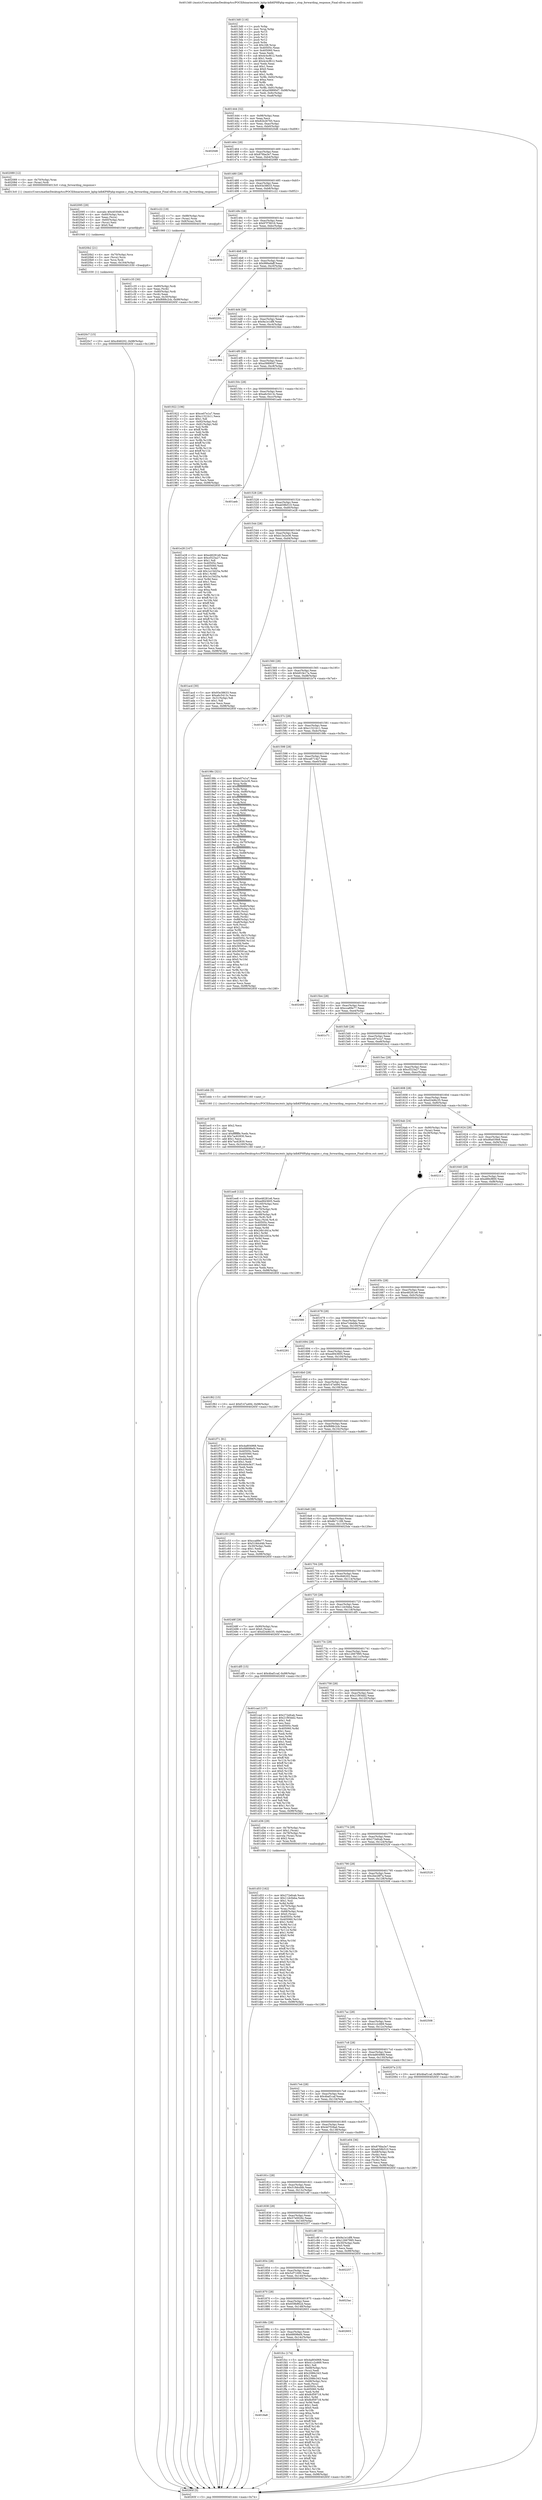 digraph "0x4013d0" {
  label = "0x4013d0 (/mnt/c/Users/mathe/Desktop/tcc/POCII/binaries/extr_kphp-kdbKPHPphp-engine.c_stop_forwarding_response_Final-ollvm.out::main(0))"
  labelloc = "t"
  node[shape=record]

  Entry [label="",width=0.3,height=0.3,shape=circle,fillcolor=black,style=filled]
  "0x401444" [label="{
     0x401444 [32]\l
     | [instrs]\l
     &nbsp;&nbsp;0x401444 \<+6\>: mov -0x98(%rbp),%eax\l
     &nbsp;&nbsp;0x40144a \<+2\>: mov %eax,%ecx\l
     &nbsp;&nbsp;0x40144c \<+6\>: sub $0x82b26765,%ecx\l
     &nbsp;&nbsp;0x401452 \<+6\>: mov %eax,-0xac(%rbp)\l
     &nbsp;&nbsp;0x401458 \<+6\>: mov %ecx,-0xb0(%rbp)\l
     &nbsp;&nbsp;0x40145e \<+6\>: je 00000000004020d6 \<main+0xd06\>\l
  }"]
  "0x4020d6" [label="{
     0x4020d6\l
  }", style=dashed]
  "0x401464" [label="{
     0x401464 [28]\l
     | [instrs]\l
     &nbsp;&nbsp;0x401464 \<+5\>: jmp 0000000000401469 \<main+0x99\>\l
     &nbsp;&nbsp;0x401469 \<+6\>: mov -0xac(%rbp),%eax\l
     &nbsp;&nbsp;0x40146f \<+5\>: sub $0x876ba3e7,%eax\l
     &nbsp;&nbsp;0x401474 \<+6\>: mov %eax,-0xb4(%rbp)\l
     &nbsp;&nbsp;0x40147a \<+6\>: je 0000000000402089 \<main+0xcb9\>\l
  }"]
  Exit [label="",width=0.3,height=0.3,shape=circle,fillcolor=black,style=filled,peripheries=2]
  "0x402089" [label="{
     0x402089 [12]\l
     | [instrs]\l
     &nbsp;&nbsp;0x402089 \<+4\>: mov -0x70(%rbp),%rax\l
     &nbsp;&nbsp;0x40208d \<+3\>: mov (%rax),%rdi\l
     &nbsp;&nbsp;0x402090 \<+5\>: call 00000000004013c0 \<stop_forwarding_response\>\l
     | [calls]\l
     &nbsp;&nbsp;0x4013c0 \{1\} (/mnt/c/Users/mathe/Desktop/tcc/POCII/binaries/extr_kphp-kdbKPHPphp-engine.c_stop_forwarding_response_Final-ollvm.out::stop_forwarding_response)\l
  }"]
  "0x401480" [label="{
     0x401480 [28]\l
     | [instrs]\l
     &nbsp;&nbsp;0x401480 \<+5\>: jmp 0000000000401485 \<main+0xb5\>\l
     &nbsp;&nbsp;0x401485 \<+6\>: mov -0xac(%rbp),%eax\l
     &nbsp;&nbsp;0x40148b \<+5\>: sub $0x93e38633,%eax\l
     &nbsp;&nbsp;0x401490 \<+6\>: mov %eax,-0xb8(%rbp)\l
     &nbsp;&nbsp;0x401496 \<+6\>: je 0000000000401c22 \<main+0x852\>\l
  }"]
  "0x4020c7" [label="{
     0x4020c7 [15]\l
     | [instrs]\l
     &nbsp;&nbsp;0x4020c7 \<+10\>: movl $0xc846202,-0x98(%rbp)\l
     &nbsp;&nbsp;0x4020d1 \<+5\>: jmp 000000000040265f \<main+0x128f\>\l
  }"]
  "0x401c22" [label="{
     0x401c22 [19]\l
     | [instrs]\l
     &nbsp;&nbsp;0x401c22 \<+7\>: mov -0x88(%rbp),%rax\l
     &nbsp;&nbsp;0x401c29 \<+3\>: mov (%rax),%rax\l
     &nbsp;&nbsp;0x401c2c \<+4\>: mov 0x8(%rax),%rdi\l
     &nbsp;&nbsp;0x401c30 \<+5\>: call 0000000000401060 \<atoi@plt\>\l
     | [calls]\l
     &nbsp;&nbsp;0x401060 \{1\} (unknown)\l
  }"]
  "0x40149c" [label="{
     0x40149c [28]\l
     | [instrs]\l
     &nbsp;&nbsp;0x40149c \<+5\>: jmp 00000000004014a1 \<main+0xd1\>\l
     &nbsp;&nbsp;0x4014a1 \<+6\>: mov -0xac(%rbp),%eax\l
     &nbsp;&nbsp;0x4014a7 \<+5\>: sub $0x97f78016,%eax\l
     &nbsp;&nbsp;0x4014ac \<+6\>: mov %eax,-0xbc(%rbp)\l
     &nbsp;&nbsp;0x4014b2 \<+6\>: je 0000000000402650 \<main+0x1280\>\l
  }"]
  "0x4020b2" [label="{
     0x4020b2 [21]\l
     | [instrs]\l
     &nbsp;&nbsp;0x4020b2 \<+4\>: mov -0x70(%rbp),%rcx\l
     &nbsp;&nbsp;0x4020b6 \<+3\>: mov (%rcx),%rcx\l
     &nbsp;&nbsp;0x4020b9 \<+3\>: mov %rcx,%rdi\l
     &nbsp;&nbsp;0x4020bc \<+6\>: mov %eax,-0x164(%rbp)\l
     &nbsp;&nbsp;0x4020c2 \<+5\>: call 0000000000401030 \<free@plt\>\l
     | [calls]\l
     &nbsp;&nbsp;0x401030 \{1\} (unknown)\l
  }"]
  "0x402650" [label="{
     0x402650\l
  }", style=dashed]
  "0x4014b8" [label="{
     0x4014b8 [28]\l
     | [instrs]\l
     &nbsp;&nbsp;0x4014b8 \<+5\>: jmp 00000000004014bd \<main+0xed\>\l
     &nbsp;&nbsp;0x4014bd \<+6\>: mov -0xac(%rbp),%eax\l
     &nbsp;&nbsp;0x4014c3 \<+5\>: sub $0x986edaff,%eax\l
     &nbsp;&nbsp;0x4014c8 \<+6\>: mov %eax,-0xc0(%rbp)\l
     &nbsp;&nbsp;0x4014ce \<+6\>: je 0000000000402201 \<main+0xe31\>\l
  }"]
  "0x402095" [label="{
     0x402095 [29]\l
     | [instrs]\l
     &nbsp;&nbsp;0x402095 \<+10\>: movabs $0x4030d6,%rdi\l
     &nbsp;&nbsp;0x40209f \<+4\>: mov -0x60(%rbp),%rcx\l
     &nbsp;&nbsp;0x4020a3 \<+2\>: mov %eax,(%rcx)\l
     &nbsp;&nbsp;0x4020a5 \<+4\>: mov -0x60(%rbp),%rcx\l
     &nbsp;&nbsp;0x4020a9 \<+2\>: mov (%rcx),%esi\l
     &nbsp;&nbsp;0x4020ab \<+2\>: mov $0x0,%al\l
     &nbsp;&nbsp;0x4020ad \<+5\>: call 0000000000401040 \<printf@plt\>\l
     | [calls]\l
     &nbsp;&nbsp;0x401040 \{1\} (unknown)\l
  }"]
  "0x402201" [label="{
     0x402201\l
  }", style=dashed]
  "0x4014d4" [label="{
     0x4014d4 [28]\l
     | [instrs]\l
     &nbsp;&nbsp;0x4014d4 \<+5\>: jmp 00000000004014d9 \<main+0x109\>\l
     &nbsp;&nbsp;0x4014d9 \<+6\>: mov -0xac(%rbp),%eax\l
     &nbsp;&nbsp;0x4014df \<+5\>: sub $0x9a1e1df8,%eax\l
     &nbsp;&nbsp;0x4014e4 \<+6\>: mov %eax,-0xc4(%rbp)\l
     &nbsp;&nbsp;0x4014ea \<+6\>: je 00000000004023bb \<main+0xfeb\>\l
  }"]
  "0x4018a8" [label="{
     0x4018a8\l
  }", style=dashed]
  "0x4023bb" [label="{
     0x4023bb\l
  }", style=dashed]
  "0x4014f0" [label="{
     0x4014f0 [28]\l
     | [instrs]\l
     &nbsp;&nbsp;0x4014f0 \<+5\>: jmp 00000000004014f5 \<main+0x125\>\l
     &nbsp;&nbsp;0x4014f5 \<+6\>: mov -0xac(%rbp),%eax\l
     &nbsp;&nbsp;0x4014fb \<+5\>: sub $0xa58890d7,%eax\l
     &nbsp;&nbsp;0x401500 \<+6\>: mov %eax,-0xc8(%rbp)\l
     &nbsp;&nbsp;0x401506 \<+6\>: je 0000000000401922 \<main+0x552\>\l
  }"]
  "0x401fcc" [label="{
     0x401fcc [174]\l
     | [instrs]\l
     &nbsp;&nbsp;0x401fcc \<+5\>: mov $0x4a804968,%eax\l
     &nbsp;&nbsp;0x401fd1 \<+5\>: mov $0x41c2c669,%ecx\l
     &nbsp;&nbsp;0x401fd6 \<+2\>: mov $0x1,%dl\l
     &nbsp;&nbsp;0x401fd8 \<+4\>: mov -0x68(%rbp),%rsi\l
     &nbsp;&nbsp;0x401fdc \<+2\>: mov (%rsi),%edi\l
     &nbsp;&nbsp;0x401fde \<+6\>: add $0x2088c343,%edi\l
     &nbsp;&nbsp;0x401fe4 \<+3\>: add $0x1,%edi\l
     &nbsp;&nbsp;0x401fe7 \<+6\>: sub $0x2088c343,%edi\l
     &nbsp;&nbsp;0x401fed \<+4\>: mov -0x68(%rbp),%rsi\l
     &nbsp;&nbsp;0x401ff1 \<+2\>: mov %edi,(%rsi)\l
     &nbsp;&nbsp;0x401ff3 \<+7\>: mov 0x40505c,%edi\l
     &nbsp;&nbsp;0x401ffa \<+8\>: mov 0x405060,%r8d\l
     &nbsp;&nbsp;0x402002 \<+3\>: mov %edi,%r9d\l
     &nbsp;&nbsp;0x402005 \<+7\>: add $0x8cf59718,%r9d\l
     &nbsp;&nbsp;0x40200c \<+4\>: sub $0x1,%r9d\l
     &nbsp;&nbsp;0x402010 \<+7\>: sub $0x8cf59718,%r9d\l
     &nbsp;&nbsp;0x402017 \<+4\>: imul %r9d,%edi\l
     &nbsp;&nbsp;0x40201b \<+3\>: and $0x1,%edi\l
     &nbsp;&nbsp;0x40201e \<+3\>: cmp $0x0,%edi\l
     &nbsp;&nbsp;0x402021 \<+4\>: sete %r10b\l
     &nbsp;&nbsp;0x402025 \<+4\>: cmp $0xa,%r8d\l
     &nbsp;&nbsp;0x402029 \<+4\>: setl %r11b\l
     &nbsp;&nbsp;0x40202d \<+3\>: mov %r10b,%bl\l
     &nbsp;&nbsp;0x402030 \<+3\>: xor $0xff,%bl\l
     &nbsp;&nbsp;0x402033 \<+3\>: mov %r11b,%r14b\l
     &nbsp;&nbsp;0x402036 \<+4\>: xor $0xff,%r14b\l
     &nbsp;&nbsp;0x40203a \<+3\>: xor $0x1,%dl\l
     &nbsp;&nbsp;0x40203d \<+3\>: mov %bl,%r15b\l
     &nbsp;&nbsp;0x402040 \<+4\>: and $0xff,%r15b\l
     &nbsp;&nbsp;0x402044 \<+3\>: and %dl,%r10b\l
     &nbsp;&nbsp;0x402047 \<+3\>: mov %r14b,%r12b\l
     &nbsp;&nbsp;0x40204a \<+4\>: and $0xff,%r12b\l
     &nbsp;&nbsp;0x40204e \<+3\>: and %dl,%r11b\l
     &nbsp;&nbsp;0x402051 \<+3\>: or %r10b,%r15b\l
     &nbsp;&nbsp;0x402054 \<+3\>: or %r11b,%r12b\l
     &nbsp;&nbsp;0x402057 \<+3\>: xor %r12b,%r15b\l
     &nbsp;&nbsp;0x40205a \<+3\>: or %r14b,%bl\l
     &nbsp;&nbsp;0x40205d \<+3\>: xor $0xff,%bl\l
     &nbsp;&nbsp;0x402060 \<+3\>: or $0x1,%dl\l
     &nbsp;&nbsp;0x402063 \<+2\>: and %dl,%bl\l
     &nbsp;&nbsp;0x402065 \<+3\>: or %bl,%r15b\l
     &nbsp;&nbsp;0x402068 \<+4\>: test $0x1,%r15b\l
     &nbsp;&nbsp;0x40206c \<+3\>: cmovne %ecx,%eax\l
     &nbsp;&nbsp;0x40206f \<+6\>: mov %eax,-0x98(%rbp)\l
     &nbsp;&nbsp;0x402075 \<+5\>: jmp 000000000040265f \<main+0x128f\>\l
  }"]
  "0x401922" [label="{
     0x401922 [106]\l
     | [instrs]\l
     &nbsp;&nbsp;0x401922 \<+5\>: mov $0xce07e1a7,%eax\l
     &nbsp;&nbsp;0x401927 \<+5\>: mov $0xc1321b11,%ecx\l
     &nbsp;&nbsp;0x40192c \<+2\>: mov $0x1,%dl\l
     &nbsp;&nbsp;0x40192e \<+7\>: mov -0x92(%rbp),%sil\l
     &nbsp;&nbsp;0x401935 \<+7\>: mov -0x91(%rbp),%dil\l
     &nbsp;&nbsp;0x40193c \<+3\>: mov %sil,%r8b\l
     &nbsp;&nbsp;0x40193f \<+4\>: xor $0xff,%r8b\l
     &nbsp;&nbsp;0x401943 \<+3\>: mov %dil,%r9b\l
     &nbsp;&nbsp;0x401946 \<+4\>: xor $0xff,%r9b\l
     &nbsp;&nbsp;0x40194a \<+3\>: xor $0x1,%dl\l
     &nbsp;&nbsp;0x40194d \<+3\>: mov %r8b,%r10b\l
     &nbsp;&nbsp;0x401950 \<+4\>: and $0xff,%r10b\l
     &nbsp;&nbsp;0x401954 \<+3\>: and %dl,%sil\l
     &nbsp;&nbsp;0x401957 \<+3\>: mov %r9b,%r11b\l
     &nbsp;&nbsp;0x40195a \<+4\>: and $0xff,%r11b\l
     &nbsp;&nbsp;0x40195e \<+3\>: and %dl,%dil\l
     &nbsp;&nbsp;0x401961 \<+3\>: or %sil,%r10b\l
     &nbsp;&nbsp;0x401964 \<+3\>: or %dil,%r11b\l
     &nbsp;&nbsp;0x401967 \<+3\>: xor %r11b,%r10b\l
     &nbsp;&nbsp;0x40196a \<+3\>: or %r9b,%r8b\l
     &nbsp;&nbsp;0x40196d \<+4\>: xor $0xff,%r8b\l
     &nbsp;&nbsp;0x401971 \<+3\>: or $0x1,%dl\l
     &nbsp;&nbsp;0x401974 \<+3\>: and %dl,%r8b\l
     &nbsp;&nbsp;0x401977 \<+3\>: or %r8b,%r10b\l
     &nbsp;&nbsp;0x40197a \<+4\>: test $0x1,%r10b\l
     &nbsp;&nbsp;0x40197e \<+3\>: cmovne %ecx,%eax\l
     &nbsp;&nbsp;0x401981 \<+6\>: mov %eax,-0x98(%rbp)\l
     &nbsp;&nbsp;0x401987 \<+5\>: jmp 000000000040265f \<main+0x128f\>\l
  }"]
  "0x40150c" [label="{
     0x40150c [28]\l
     | [instrs]\l
     &nbsp;&nbsp;0x40150c \<+5\>: jmp 0000000000401511 \<main+0x141\>\l
     &nbsp;&nbsp;0x401511 \<+6\>: mov -0xac(%rbp),%eax\l
     &nbsp;&nbsp;0x401517 \<+5\>: sub $0xa6c5413c,%eax\l
     &nbsp;&nbsp;0x40151c \<+6\>: mov %eax,-0xcc(%rbp)\l
     &nbsp;&nbsp;0x401522 \<+6\>: je 0000000000401aeb \<main+0x71b\>\l
  }"]
  "0x40265f" [label="{
     0x40265f [5]\l
     | [instrs]\l
     &nbsp;&nbsp;0x40265f \<+5\>: jmp 0000000000401444 \<main+0x74\>\l
  }"]
  "0x4013d0" [label="{
     0x4013d0 [116]\l
     | [instrs]\l
     &nbsp;&nbsp;0x4013d0 \<+1\>: push %rbp\l
     &nbsp;&nbsp;0x4013d1 \<+3\>: mov %rsp,%rbp\l
     &nbsp;&nbsp;0x4013d4 \<+2\>: push %r15\l
     &nbsp;&nbsp;0x4013d6 \<+2\>: push %r14\l
     &nbsp;&nbsp;0x4013d8 \<+2\>: push %r13\l
     &nbsp;&nbsp;0x4013da \<+2\>: push %r12\l
     &nbsp;&nbsp;0x4013dc \<+1\>: push %rbx\l
     &nbsp;&nbsp;0x4013dd \<+7\>: sub $0x168,%rsp\l
     &nbsp;&nbsp;0x4013e4 \<+7\>: mov 0x40505c,%eax\l
     &nbsp;&nbsp;0x4013eb \<+7\>: mov 0x405060,%ecx\l
     &nbsp;&nbsp;0x4013f2 \<+2\>: mov %eax,%edx\l
     &nbsp;&nbsp;0x4013f4 \<+6\>: sub $0x4c4cf612,%edx\l
     &nbsp;&nbsp;0x4013fa \<+3\>: sub $0x1,%edx\l
     &nbsp;&nbsp;0x4013fd \<+6\>: add $0x4c4cf612,%edx\l
     &nbsp;&nbsp;0x401403 \<+3\>: imul %edx,%eax\l
     &nbsp;&nbsp;0x401406 \<+3\>: and $0x1,%eax\l
     &nbsp;&nbsp;0x401409 \<+3\>: cmp $0x0,%eax\l
     &nbsp;&nbsp;0x40140c \<+4\>: sete %r8b\l
     &nbsp;&nbsp;0x401410 \<+4\>: and $0x1,%r8b\l
     &nbsp;&nbsp;0x401414 \<+7\>: mov %r8b,-0x92(%rbp)\l
     &nbsp;&nbsp;0x40141b \<+3\>: cmp $0xa,%ecx\l
     &nbsp;&nbsp;0x40141e \<+4\>: setl %r8b\l
     &nbsp;&nbsp;0x401422 \<+4\>: and $0x1,%r8b\l
     &nbsp;&nbsp;0x401426 \<+7\>: mov %r8b,-0x91(%rbp)\l
     &nbsp;&nbsp;0x40142d \<+10\>: movl $0xa58890d7,-0x98(%rbp)\l
     &nbsp;&nbsp;0x401437 \<+6\>: mov %edi,-0x9c(%rbp)\l
     &nbsp;&nbsp;0x40143d \<+7\>: mov %rsi,-0xa8(%rbp)\l
  }"]
  "0x40188c" [label="{
     0x40188c [28]\l
     | [instrs]\l
     &nbsp;&nbsp;0x40188c \<+5\>: jmp 0000000000401891 \<main+0x4c1\>\l
     &nbsp;&nbsp;0x401891 \<+6\>: mov -0xac(%rbp),%eax\l
     &nbsp;&nbsp;0x401897 \<+5\>: sub $0x68698ef4,%eax\l
     &nbsp;&nbsp;0x40189c \<+6\>: mov %eax,-0x14c(%rbp)\l
     &nbsp;&nbsp;0x4018a2 \<+6\>: je 0000000000401fcc \<main+0xbfc\>\l
  }"]
  "0x401aeb" [label="{
     0x401aeb\l
  }", style=dashed]
  "0x401528" [label="{
     0x401528 [28]\l
     | [instrs]\l
     &nbsp;&nbsp;0x401528 \<+5\>: jmp 000000000040152d \<main+0x15d\>\l
     &nbsp;&nbsp;0x40152d \<+6\>: mov -0xac(%rbp),%eax\l
     &nbsp;&nbsp;0x401533 \<+5\>: sub $0xab58b510,%eax\l
     &nbsp;&nbsp;0x401538 \<+6\>: mov %eax,-0xd0(%rbp)\l
     &nbsp;&nbsp;0x40153e \<+6\>: je 0000000000401e28 \<main+0xa58\>\l
  }"]
  "0x402603" [label="{
     0x402603\l
  }", style=dashed]
  "0x401e28" [label="{
     0x401e28 [147]\l
     | [instrs]\l
     &nbsp;&nbsp;0x401e28 \<+5\>: mov $0xe46281e6,%eax\l
     &nbsp;&nbsp;0x401e2d \<+5\>: mov $0xcf323a27,%ecx\l
     &nbsp;&nbsp;0x401e32 \<+2\>: mov $0x1,%dl\l
     &nbsp;&nbsp;0x401e34 \<+7\>: mov 0x40505c,%esi\l
     &nbsp;&nbsp;0x401e3b \<+7\>: mov 0x405060,%edi\l
     &nbsp;&nbsp;0x401e42 \<+3\>: mov %esi,%r8d\l
     &nbsp;&nbsp;0x401e45 \<+7\>: add $0x1e15d25a,%r8d\l
     &nbsp;&nbsp;0x401e4c \<+4\>: sub $0x1,%r8d\l
     &nbsp;&nbsp;0x401e50 \<+7\>: sub $0x1e15d25a,%r8d\l
     &nbsp;&nbsp;0x401e57 \<+4\>: imul %r8d,%esi\l
     &nbsp;&nbsp;0x401e5b \<+3\>: and $0x1,%esi\l
     &nbsp;&nbsp;0x401e5e \<+3\>: cmp $0x0,%esi\l
     &nbsp;&nbsp;0x401e61 \<+4\>: sete %r9b\l
     &nbsp;&nbsp;0x401e65 \<+3\>: cmp $0xa,%edi\l
     &nbsp;&nbsp;0x401e68 \<+4\>: setl %r10b\l
     &nbsp;&nbsp;0x401e6c \<+3\>: mov %r9b,%r11b\l
     &nbsp;&nbsp;0x401e6f \<+4\>: xor $0xff,%r11b\l
     &nbsp;&nbsp;0x401e73 \<+3\>: mov %r10b,%bl\l
     &nbsp;&nbsp;0x401e76 \<+3\>: xor $0xff,%bl\l
     &nbsp;&nbsp;0x401e79 \<+3\>: xor $0x1,%dl\l
     &nbsp;&nbsp;0x401e7c \<+3\>: mov %r11b,%r14b\l
     &nbsp;&nbsp;0x401e7f \<+4\>: and $0xff,%r14b\l
     &nbsp;&nbsp;0x401e83 \<+3\>: and %dl,%r9b\l
     &nbsp;&nbsp;0x401e86 \<+3\>: mov %bl,%r15b\l
     &nbsp;&nbsp;0x401e89 \<+4\>: and $0xff,%r15b\l
     &nbsp;&nbsp;0x401e8d \<+3\>: and %dl,%r10b\l
     &nbsp;&nbsp;0x401e90 \<+3\>: or %r9b,%r14b\l
     &nbsp;&nbsp;0x401e93 \<+3\>: or %r10b,%r15b\l
     &nbsp;&nbsp;0x401e96 \<+3\>: xor %r15b,%r14b\l
     &nbsp;&nbsp;0x401e99 \<+3\>: or %bl,%r11b\l
     &nbsp;&nbsp;0x401e9c \<+4\>: xor $0xff,%r11b\l
     &nbsp;&nbsp;0x401ea0 \<+3\>: or $0x1,%dl\l
     &nbsp;&nbsp;0x401ea3 \<+3\>: and %dl,%r11b\l
     &nbsp;&nbsp;0x401ea6 \<+3\>: or %r11b,%r14b\l
     &nbsp;&nbsp;0x401ea9 \<+4\>: test $0x1,%r14b\l
     &nbsp;&nbsp;0x401ead \<+3\>: cmovne %ecx,%eax\l
     &nbsp;&nbsp;0x401eb0 \<+6\>: mov %eax,-0x98(%rbp)\l
     &nbsp;&nbsp;0x401eb6 \<+5\>: jmp 000000000040265f \<main+0x128f\>\l
  }"]
  "0x401544" [label="{
     0x401544 [28]\l
     | [instrs]\l
     &nbsp;&nbsp;0x401544 \<+5\>: jmp 0000000000401549 \<main+0x179\>\l
     &nbsp;&nbsp;0x401549 \<+6\>: mov -0xac(%rbp),%eax\l
     &nbsp;&nbsp;0x40154f \<+5\>: sub $0xb13e2e36,%eax\l
     &nbsp;&nbsp;0x401554 \<+6\>: mov %eax,-0xd4(%rbp)\l
     &nbsp;&nbsp;0x40155a \<+6\>: je 0000000000401acd \<main+0x6fd\>\l
  }"]
  "0x401870" [label="{
     0x401870 [28]\l
     | [instrs]\l
     &nbsp;&nbsp;0x401870 \<+5\>: jmp 0000000000401875 \<main+0x4a5\>\l
     &nbsp;&nbsp;0x401875 \<+6\>: mov -0xac(%rbp),%eax\l
     &nbsp;&nbsp;0x40187b \<+5\>: sub $0x659b862d,%eax\l
     &nbsp;&nbsp;0x401880 \<+6\>: mov %eax,-0x148(%rbp)\l
     &nbsp;&nbsp;0x401886 \<+6\>: je 0000000000402603 \<main+0x1233\>\l
  }"]
  "0x401acd" [label="{
     0x401acd [30]\l
     | [instrs]\l
     &nbsp;&nbsp;0x401acd \<+5\>: mov $0x93e38633,%eax\l
     &nbsp;&nbsp;0x401ad2 \<+5\>: mov $0xa6c5413c,%ecx\l
     &nbsp;&nbsp;0x401ad7 \<+3\>: mov -0x31(%rbp),%dl\l
     &nbsp;&nbsp;0x401ada \<+3\>: test $0x1,%dl\l
     &nbsp;&nbsp;0x401add \<+3\>: cmovne %ecx,%eax\l
     &nbsp;&nbsp;0x401ae0 \<+6\>: mov %eax,-0x98(%rbp)\l
     &nbsp;&nbsp;0x401ae6 \<+5\>: jmp 000000000040265f \<main+0x128f\>\l
  }"]
  "0x401560" [label="{
     0x401560 [28]\l
     | [instrs]\l
     &nbsp;&nbsp;0x401560 \<+5\>: jmp 0000000000401565 \<main+0x195\>\l
     &nbsp;&nbsp;0x401565 \<+6\>: mov -0xac(%rbp),%eax\l
     &nbsp;&nbsp;0x40156b \<+5\>: sub $0xb91fe17a,%eax\l
     &nbsp;&nbsp;0x401570 \<+6\>: mov %eax,-0xd8(%rbp)\l
     &nbsp;&nbsp;0x401576 \<+6\>: je 0000000000401b74 \<main+0x7a4\>\l
  }"]
  "0x4023ac" [label="{
     0x4023ac\l
  }", style=dashed]
  "0x401b74" [label="{
     0x401b74\l
  }", style=dashed]
  "0x40157c" [label="{
     0x40157c [28]\l
     | [instrs]\l
     &nbsp;&nbsp;0x40157c \<+5\>: jmp 0000000000401581 \<main+0x1b1\>\l
     &nbsp;&nbsp;0x401581 \<+6\>: mov -0xac(%rbp),%eax\l
     &nbsp;&nbsp;0x401587 \<+5\>: sub $0xc1321b11,%eax\l
     &nbsp;&nbsp;0x40158c \<+6\>: mov %eax,-0xdc(%rbp)\l
     &nbsp;&nbsp;0x401592 \<+6\>: je 000000000040198c \<main+0x5bc\>\l
  }"]
  "0x401854" [label="{
     0x401854 [28]\l
     | [instrs]\l
     &nbsp;&nbsp;0x401854 \<+5\>: jmp 0000000000401859 \<main+0x489\>\l
     &nbsp;&nbsp;0x401859 \<+6\>: mov -0xac(%rbp),%eax\l
     &nbsp;&nbsp;0x40185f \<+5\>: sub $0x5cf71000,%eax\l
     &nbsp;&nbsp;0x401864 \<+6\>: mov %eax,-0x144(%rbp)\l
     &nbsp;&nbsp;0x40186a \<+6\>: je 00000000004023ac \<main+0xfdc\>\l
  }"]
  "0x40198c" [label="{
     0x40198c [321]\l
     | [instrs]\l
     &nbsp;&nbsp;0x40198c \<+5\>: mov $0xce07e1a7,%eax\l
     &nbsp;&nbsp;0x401991 \<+5\>: mov $0xb13e2e36,%ecx\l
     &nbsp;&nbsp;0x401996 \<+3\>: mov %rsp,%rdx\l
     &nbsp;&nbsp;0x401999 \<+4\>: add $0xfffffffffffffff0,%rdx\l
     &nbsp;&nbsp;0x40199d \<+3\>: mov %rdx,%rsp\l
     &nbsp;&nbsp;0x4019a0 \<+7\>: mov %rdx,-0x90(%rbp)\l
     &nbsp;&nbsp;0x4019a7 \<+3\>: mov %rsp,%rdx\l
     &nbsp;&nbsp;0x4019aa \<+4\>: add $0xfffffffffffffff0,%rdx\l
     &nbsp;&nbsp;0x4019ae \<+3\>: mov %rdx,%rsp\l
     &nbsp;&nbsp;0x4019b1 \<+3\>: mov %rsp,%rsi\l
     &nbsp;&nbsp;0x4019b4 \<+4\>: add $0xfffffffffffffff0,%rsi\l
     &nbsp;&nbsp;0x4019b8 \<+3\>: mov %rsi,%rsp\l
     &nbsp;&nbsp;0x4019bb \<+7\>: mov %rsi,-0x88(%rbp)\l
     &nbsp;&nbsp;0x4019c2 \<+3\>: mov %rsp,%rsi\l
     &nbsp;&nbsp;0x4019c5 \<+4\>: add $0xfffffffffffffff0,%rsi\l
     &nbsp;&nbsp;0x4019c9 \<+3\>: mov %rsi,%rsp\l
     &nbsp;&nbsp;0x4019cc \<+4\>: mov %rsi,-0x80(%rbp)\l
     &nbsp;&nbsp;0x4019d0 \<+3\>: mov %rsp,%rsi\l
     &nbsp;&nbsp;0x4019d3 \<+4\>: add $0xfffffffffffffff0,%rsi\l
     &nbsp;&nbsp;0x4019d7 \<+3\>: mov %rsi,%rsp\l
     &nbsp;&nbsp;0x4019da \<+4\>: mov %rsi,-0x78(%rbp)\l
     &nbsp;&nbsp;0x4019de \<+3\>: mov %rsp,%rsi\l
     &nbsp;&nbsp;0x4019e1 \<+4\>: add $0xfffffffffffffff0,%rsi\l
     &nbsp;&nbsp;0x4019e5 \<+3\>: mov %rsi,%rsp\l
     &nbsp;&nbsp;0x4019e8 \<+4\>: mov %rsi,-0x70(%rbp)\l
     &nbsp;&nbsp;0x4019ec \<+3\>: mov %rsp,%rsi\l
     &nbsp;&nbsp;0x4019ef \<+4\>: add $0xfffffffffffffff0,%rsi\l
     &nbsp;&nbsp;0x4019f3 \<+3\>: mov %rsi,%rsp\l
     &nbsp;&nbsp;0x4019f6 \<+4\>: mov %rsi,-0x68(%rbp)\l
     &nbsp;&nbsp;0x4019fa \<+3\>: mov %rsp,%rsi\l
     &nbsp;&nbsp;0x4019fd \<+4\>: add $0xfffffffffffffff0,%rsi\l
     &nbsp;&nbsp;0x401a01 \<+3\>: mov %rsi,%rsp\l
     &nbsp;&nbsp;0x401a04 \<+4\>: mov %rsi,-0x60(%rbp)\l
     &nbsp;&nbsp;0x401a08 \<+3\>: mov %rsp,%rsi\l
     &nbsp;&nbsp;0x401a0b \<+4\>: add $0xfffffffffffffff0,%rsi\l
     &nbsp;&nbsp;0x401a0f \<+3\>: mov %rsi,%rsp\l
     &nbsp;&nbsp;0x401a12 \<+4\>: mov %rsi,-0x58(%rbp)\l
     &nbsp;&nbsp;0x401a16 \<+3\>: mov %rsp,%rsi\l
     &nbsp;&nbsp;0x401a19 \<+4\>: add $0xfffffffffffffff0,%rsi\l
     &nbsp;&nbsp;0x401a1d \<+3\>: mov %rsi,%rsp\l
     &nbsp;&nbsp;0x401a20 \<+4\>: mov %rsi,-0x50(%rbp)\l
     &nbsp;&nbsp;0x401a24 \<+3\>: mov %rsp,%rsi\l
     &nbsp;&nbsp;0x401a27 \<+4\>: add $0xfffffffffffffff0,%rsi\l
     &nbsp;&nbsp;0x401a2b \<+3\>: mov %rsi,%rsp\l
     &nbsp;&nbsp;0x401a2e \<+4\>: mov %rsi,-0x48(%rbp)\l
     &nbsp;&nbsp;0x401a32 \<+3\>: mov %rsp,%rsi\l
     &nbsp;&nbsp;0x401a35 \<+4\>: add $0xfffffffffffffff0,%rsi\l
     &nbsp;&nbsp;0x401a39 \<+3\>: mov %rsi,%rsp\l
     &nbsp;&nbsp;0x401a3c \<+4\>: mov %rsi,-0x40(%rbp)\l
     &nbsp;&nbsp;0x401a40 \<+7\>: mov -0x90(%rbp),%rsi\l
     &nbsp;&nbsp;0x401a47 \<+6\>: movl $0x0,(%rsi)\l
     &nbsp;&nbsp;0x401a4d \<+6\>: mov -0x9c(%rbp),%edi\l
     &nbsp;&nbsp;0x401a53 \<+2\>: mov %edi,(%rdx)\l
     &nbsp;&nbsp;0x401a55 \<+7\>: mov -0x88(%rbp),%rsi\l
     &nbsp;&nbsp;0x401a5c \<+7\>: mov -0xa8(%rbp),%r8\l
     &nbsp;&nbsp;0x401a63 \<+3\>: mov %r8,(%rsi)\l
     &nbsp;&nbsp;0x401a66 \<+3\>: cmpl $0x2,(%rdx)\l
     &nbsp;&nbsp;0x401a69 \<+4\>: setne %r9b\l
     &nbsp;&nbsp;0x401a6d \<+4\>: and $0x1,%r9b\l
     &nbsp;&nbsp;0x401a71 \<+4\>: mov %r9b,-0x31(%rbp)\l
     &nbsp;&nbsp;0x401a75 \<+8\>: mov 0x40505c,%r10d\l
     &nbsp;&nbsp;0x401a7d \<+8\>: mov 0x405060,%r11d\l
     &nbsp;&nbsp;0x401a85 \<+3\>: mov %r10d,%ebx\l
     &nbsp;&nbsp;0x401a88 \<+6\>: sub $0x56591ac,%ebx\l
     &nbsp;&nbsp;0x401a8e \<+3\>: sub $0x1,%ebx\l
     &nbsp;&nbsp;0x401a91 \<+6\>: add $0x56591ac,%ebx\l
     &nbsp;&nbsp;0x401a97 \<+4\>: imul %ebx,%r10d\l
     &nbsp;&nbsp;0x401a9b \<+4\>: and $0x1,%r10d\l
     &nbsp;&nbsp;0x401a9f \<+4\>: cmp $0x0,%r10d\l
     &nbsp;&nbsp;0x401aa3 \<+4\>: sete %r9b\l
     &nbsp;&nbsp;0x401aa7 \<+4\>: cmp $0xa,%r11d\l
     &nbsp;&nbsp;0x401aab \<+4\>: setl %r14b\l
     &nbsp;&nbsp;0x401aaf \<+3\>: mov %r9b,%r15b\l
     &nbsp;&nbsp;0x401ab2 \<+3\>: and %r14b,%r15b\l
     &nbsp;&nbsp;0x401ab5 \<+3\>: xor %r14b,%r9b\l
     &nbsp;&nbsp;0x401ab8 \<+3\>: or %r9b,%r15b\l
     &nbsp;&nbsp;0x401abb \<+4\>: test $0x1,%r15b\l
     &nbsp;&nbsp;0x401abf \<+3\>: cmovne %ecx,%eax\l
     &nbsp;&nbsp;0x401ac2 \<+6\>: mov %eax,-0x98(%rbp)\l
     &nbsp;&nbsp;0x401ac8 \<+5\>: jmp 000000000040265f \<main+0x128f\>\l
  }"]
  "0x401598" [label="{
     0x401598 [28]\l
     | [instrs]\l
     &nbsp;&nbsp;0x401598 \<+5\>: jmp 000000000040159d \<main+0x1cd\>\l
     &nbsp;&nbsp;0x40159d \<+6\>: mov -0xac(%rbp),%eax\l
     &nbsp;&nbsp;0x4015a3 \<+5\>: sub $0xca6714a7,%eax\l
     &nbsp;&nbsp;0x4015a8 \<+6\>: mov %eax,-0xe0(%rbp)\l
     &nbsp;&nbsp;0x4015ae \<+6\>: je 0000000000402480 \<main+0x10b0\>\l
  }"]
  "0x402257" [label="{
     0x402257\l
  }", style=dashed]
  "0x401c35" [label="{
     0x401c35 [30]\l
     | [instrs]\l
     &nbsp;&nbsp;0x401c35 \<+4\>: mov -0x80(%rbp),%rdi\l
     &nbsp;&nbsp;0x401c39 \<+2\>: mov %eax,(%rdi)\l
     &nbsp;&nbsp;0x401c3b \<+4\>: mov -0x80(%rbp),%rdi\l
     &nbsp;&nbsp;0x401c3f \<+2\>: mov (%rdi),%eax\l
     &nbsp;&nbsp;0x401c41 \<+3\>: mov %eax,-0x30(%rbp)\l
     &nbsp;&nbsp;0x401c44 \<+10\>: movl $0xf688c2cb,-0x98(%rbp)\l
     &nbsp;&nbsp;0x401c4e \<+5\>: jmp 000000000040265f \<main+0x128f\>\l
  }"]
  "0x401ee8" [label="{
     0x401ee8 [122]\l
     | [instrs]\l
     &nbsp;&nbsp;0x401ee8 \<+5\>: mov $0xe46281e6,%ecx\l
     &nbsp;&nbsp;0x401eed \<+5\>: mov $0xed943605,%edx\l
     &nbsp;&nbsp;0x401ef2 \<+6\>: mov -0x160(%rbp),%esi\l
     &nbsp;&nbsp;0x401ef8 \<+3\>: imul %eax,%esi\l
     &nbsp;&nbsp;0x401efb \<+4\>: mov -0x70(%rbp),%rdi\l
     &nbsp;&nbsp;0x401eff \<+3\>: mov (%rdi),%rdi\l
     &nbsp;&nbsp;0x401f02 \<+4\>: mov -0x68(%rbp),%r8\l
     &nbsp;&nbsp;0x401f06 \<+3\>: movslq (%r8),%r8\l
     &nbsp;&nbsp;0x401f09 \<+4\>: mov %esi,(%rdi,%r8,4)\l
     &nbsp;&nbsp;0x401f0d \<+7\>: mov 0x40505c,%eax\l
     &nbsp;&nbsp;0x401f14 \<+7\>: mov 0x405060,%esi\l
     &nbsp;&nbsp;0x401f1b \<+3\>: mov %eax,%r9d\l
     &nbsp;&nbsp;0x401f1e \<+7\>: sub $0x24b1d41a,%r9d\l
     &nbsp;&nbsp;0x401f25 \<+4\>: sub $0x1,%r9d\l
     &nbsp;&nbsp;0x401f29 \<+7\>: add $0x24b1d41a,%r9d\l
     &nbsp;&nbsp;0x401f30 \<+4\>: imul %r9d,%eax\l
     &nbsp;&nbsp;0x401f34 \<+3\>: and $0x1,%eax\l
     &nbsp;&nbsp;0x401f37 \<+3\>: cmp $0x0,%eax\l
     &nbsp;&nbsp;0x401f3a \<+4\>: sete %r10b\l
     &nbsp;&nbsp;0x401f3e \<+3\>: cmp $0xa,%esi\l
     &nbsp;&nbsp;0x401f41 \<+4\>: setl %r11b\l
     &nbsp;&nbsp;0x401f45 \<+3\>: mov %r10b,%bl\l
     &nbsp;&nbsp;0x401f48 \<+3\>: and %r11b,%bl\l
     &nbsp;&nbsp;0x401f4b \<+3\>: xor %r11b,%r10b\l
     &nbsp;&nbsp;0x401f4e \<+3\>: or %r10b,%bl\l
     &nbsp;&nbsp;0x401f51 \<+3\>: test $0x1,%bl\l
     &nbsp;&nbsp;0x401f54 \<+3\>: cmovne %edx,%ecx\l
     &nbsp;&nbsp;0x401f57 \<+6\>: mov %ecx,-0x98(%rbp)\l
     &nbsp;&nbsp;0x401f5d \<+5\>: jmp 000000000040265f \<main+0x128f\>\l
  }"]
  "0x402480" [label="{
     0x402480\l
  }", style=dashed]
  "0x4015b4" [label="{
     0x4015b4 [28]\l
     | [instrs]\l
     &nbsp;&nbsp;0x4015b4 \<+5\>: jmp 00000000004015b9 \<main+0x1e9\>\l
     &nbsp;&nbsp;0x4015b9 \<+6\>: mov -0xac(%rbp),%eax\l
     &nbsp;&nbsp;0x4015bf \<+5\>: sub $0xcca89e77,%eax\l
     &nbsp;&nbsp;0x4015c4 \<+6\>: mov %eax,-0xe4(%rbp)\l
     &nbsp;&nbsp;0x4015ca \<+6\>: je 0000000000401c71 \<main+0x8a1\>\l
  }"]
  "0x401ec0" [label="{
     0x401ec0 [40]\l
     | [instrs]\l
     &nbsp;&nbsp;0x401ec0 \<+5\>: mov $0x2,%ecx\l
     &nbsp;&nbsp;0x401ec5 \<+1\>: cltd\l
     &nbsp;&nbsp;0x401ec6 \<+2\>: idiv %ecx\l
     &nbsp;&nbsp;0x401ec8 \<+6\>: imul $0xfffffffe,%edx,%ecx\l
     &nbsp;&nbsp;0x401ece \<+6\>: sub $0x7ac62830,%ecx\l
     &nbsp;&nbsp;0x401ed4 \<+3\>: add $0x1,%ecx\l
     &nbsp;&nbsp;0x401ed7 \<+6\>: add $0x7ac62830,%ecx\l
     &nbsp;&nbsp;0x401edd \<+6\>: mov %ecx,-0x160(%rbp)\l
     &nbsp;&nbsp;0x401ee3 \<+5\>: call 0000000000401160 \<next_i\>\l
     | [calls]\l
     &nbsp;&nbsp;0x401160 \{1\} (/mnt/c/Users/mathe/Desktop/tcc/POCII/binaries/extr_kphp-kdbKPHPphp-engine.c_stop_forwarding_response_Final-ollvm.out::next_i)\l
  }"]
  "0x401c71" [label="{
     0x401c71\l
  }", style=dashed]
  "0x4015d0" [label="{
     0x4015d0 [28]\l
     | [instrs]\l
     &nbsp;&nbsp;0x4015d0 \<+5\>: jmp 00000000004015d5 \<main+0x205\>\l
     &nbsp;&nbsp;0x4015d5 \<+6\>: mov -0xac(%rbp),%eax\l
     &nbsp;&nbsp;0x4015db \<+5\>: sub $0xce07e1a7,%eax\l
     &nbsp;&nbsp;0x4015e0 \<+6\>: mov %eax,-0xe8(%rbp)\l
     &nbsp;&nbsp;0x4015e6 \<+6\>: je 00000000004024c3 \<main+0x10f3\>\l
  }"]
  "0x401d53" [label="{
     0x401d53 [162]\l
     | [instrs]\l
     &nbsp;&nbsp;0x401d53 \<+5\>: mov $0x272efcab,%ecx\l
     &nbsp;&nbsp;0x401d58 \<+5\>: mov $0x11dc0eba,%edx\l
     &nbsp;&nbsp;0x401d5d \<+3\>: mov $0x1,%sil\l
     &nbsp;&nbsp;0x401d60 \<+3\>: xor %r8d,%r8d\l
     &nbsp;&nbsp;0x401d63 \<+4\>: mov -0x70(%rbp),%rdi\l
     &nbsp;&nbsp;0x401d67 \<+3\>: mov %rax,(%rdi)\l
     &nbsp;&nbsp;0x401d6a \<+4\>: mov -0x68(%rbp),%rax\l
     &nbsp;&nbsp;0x401d6e \<+6\>: movl $0x0,(%rax)\l
     &nbsp;&nbsp;0x401d74 \<+8\>: mov 0x40505c,%r9d\l
     &nbsp;&nbsp;0x401d7c \<+8\>: mov 0x405060,%r10d\l
     &nbsp;&nbsp;0x401d84 \<+4\>: sub $0x1,%r8d\l
     &nbsp;&nbsp;0x401d88 \<+3\>: mov %r9d,%r11d\l
     &nbsp;&nbsp;0x401d8b \<+3\>: add %r8d,%r11d\l
     &nbsp;&nbsp;0x401d8e \<+4\>: imul %r11d,%r9d\l
     &nbsp;&nbsp;0x401d92 \<+4\>: and $0x1,%r9d\l
     &nbsp;&nbsp;0x401d96 \<+4\>: cmp $0x0,%r9d\l
     &nbsp;&nbsp;0x401d9a \<+3\>: sete %bl\l
     &nbsp;&nbsp;0x401d9d \<+4\>: cmp $0xa,%r10d\l
     &nbsp;&nbsp;0x401da1 \<+4\>: setl %r14b\l
     &nbsp;&nbsp;0x401da5 \<+3\>: mov %bl,%r15b\l
     &nbsp;&nbsp;0x401da8 \<+4\>: xor $0xff,%r15b\l
     &nbsp;&nbsp;0x401dac \<+3\>: mov %r14b,%r12b\l
     &nbsp;&nbsp;0x401daf \<+4\>: xor $0xff,%r12b\l
     &nbsp;&nbsp;0x401db3 \<+4\>: xor $0x0,%sil\l
     &nbsp;&nbsp;0x401db7 \<+3\>: mov %r15b,%r13b\l
     &nbsp;&nbsp;0x401dba \<+4\>: and $0x0,%r13b\l
     &nbsp;&nbsp;0x401dbe \<+3\>: and %sil,%bl\l
     &nbsp;&nbsp;0x401dc1 \<+3\>: mov %r12b,%al\l
     &nbsp;&nbsp;0x401dc4 \<+2\>: and $0x0,%al\l
     &nbsp;&nbsp;0x401dc6 \<+3\>: and %sil,%r14b\l
     &nbsp;&nbsp;0x401dc9 \<+3\>: or %bl,%r13b\l
     &nbsp;&nbsp;0x401dcc \<+3\>: or %r14b,%al\l
     &nbsp;&nbsp;0x401dcf \<+3\>: xor %al,%r13b\l
     &nbsp;&nbsp;0x401dd2 \<+3\>: or %r12b,%r15b\l
     &nbsp;&nbsp;0x401dd5 \<+4\>: xor $0xff,%r15b\l
     &nbsp;&nbsp;0x401dd9 \<+4\>: or $0x0,%sil\l
     &nbsp;&nbsp;0x401ddd \<+3\>: and %sil,%r15b\l
     &nbsp;&nbsp;0x401de0 \<+3\>: or %r15b,%r13b\l
     &nbsp;&nbsp;0x401de3 \<+4\>: test $0x1,%r13b\l
     &nbsp;&nbsp;0x401de7 \<+3\>: cmovne %edx,%ecx\l
     &nbsp;&nbsp;0x401dea \<+6\>: mov %ecx,-0x98(%rbp)\l
     &nbsp;&nbsp;0x401df0 \<+5\>: jmp 000000000040265f \<main+0x128f\>\l
  }"]
  "0x4024c3" [label="{
     0x4024c3\l
  }", style=dashed]
  "0x4015ec" [label="{
     0x4015ec [28]\l
     | [instrs]\l
     &nbsp;&nbsp;0x4015ec \<+5\>: jmp 00000000004015f1 \<main+0x221\>\l
     &nbsp;&nbsp;0x4015f1 \<+6\>: mov -0xac(%rbp),%eax\l
     &nbsp;&nbsp;0x4015f7 \<+5\>: sub $0xcf323a27,%eax\l
     &nbsp;&nbsp;0x4015fc \<+6\>: mov %eax,-0xec(%rbp)\l
     &nbsp;&nbsp;0x401602 \<+6\>: je 0000000000401ebb \<main+0xaeb\>\l
  }"]
  "0x401838" [label="{
     0x401838 [28]\l
     | [instrs]\l
     &nbsp;&nbsp;0x401838 \<+5\>: jmp 000000000040183d \<main+0x46d\>\l
     &nbsp;&nbsp;0x40183d \<+6\>: mov -0xac(%rbp),%eax\l
     &nbsp;&nbsp;0x401843 \<+5\>: sub $0x57e0026c,%eax\l
     &nbsp;&nbsp;0x401848 \<+6\>: mov %eax,-0x140(%rbp)\l
     &nbsp;&nbsp;0x40184e \<+6\>: je 0000000000402257 \<main+0xe87\>\l
  }"]
  "0x401ebb" [label="{
     0x401ebb [5]\l
     | [instrs]\l
     &nbsp;&nbsp;0x401ebb \<+5\>: call 0000000000401160 \<next_i\>\l
     | [calls]\l
     &nbsp;&nbsp;0x401160 \{1\} (/mnt/c/Users/mathe/Desktop/tcc/POCII/binaries/extr_kphp-kdbKPHPphp-engine.c_stop_forwarding_response_Final-ollvm.out::next_i)\l
  }"]
  "0x401608" [label="{
     0x401608 [28]\l
     | [instrs]\l
     &nbsp;&nbsp;0x401608 \<+5\>: jmp 000000000040160d \<main+0x23d\>\l
     &nbsp;&nbsp;0x40160d \<+6\>: mov -0xac(%rbp),%eax\l
     &nbsp;&nbsp;0x401613 \<+5\>: sub $0xd24d6c35,%eax\l
     &nbsp;&nbsp;0x401618 \<+6\>: mov %eax,-0xf0(%rbp)\l
     &nbsp;&nbsp;0x40161e \<+6\>: je 00000000004024ab \<main+0x10db\>\l
  }"]
  "0x401c8f" [label="{
     0x401c8f [30]\l
     | [instrs]\l
     &nbsp;&nbsp;0x401c8f \<+5\>: mov $0x9a1e1df8,%eax\l
     &nbsp;&nbsp;0x401c94 \<+5\>: mov $0x12667995,%ecx\l
     &nbsp;&nbsp;0x401c99 \<+3\>: mov -0x30(%rbp),%edx\l
     &nbsp;&nbsp;0x401c9c \<+3\>: cmp $0x0,%edx\l
     &nbsp;&nbsp;0x401c9f \<+3\>: cmove %ecx,%eax\l
     &nbsp;&nbsp;0x401ca2 \<+6\>: mov %eax,-0x98(%rbp)\l
     &nbsp;&nbsp;0x401ca8 \<+5\>: jmp 000000000040265f \<main+0x128f\>\l
  }"]
  "0x4024ab" [label="{
     0x4024ab [24]\l
     | [instrs]\l
     &nbsp;&nbsp;0x4024ab \<+7\>: mov -0x90(%rbp),%rax\l
     &nbsp;&nbsp;0x4024b2 \<+2\>: mov (%rax),%eax\l
     &nbsp;&nbsp;0x4024b4 \<+4\>: lea -0x28(%rbp),%rsp\l
     &nbsp;&nbsp;0x4024b8 \<+1\>: pop %rbx\l
     &nbsp;&nbsp;0x4024b9 \<+2\>: pop %r12\l
     &nbsp;&nbsp;0x4024bb \<+2\>: pop %r13\l
     &nbsp;&nbsp;0x4024bd \<+2\>: pop %r14\l
     &nbsp;&nbsp;0x4024bf \<+2\>: pop %r15\l
     &nbsp;&nbsp;0x4024c1 \<+1\>: pop %rbp\l
     &nbsp;&nbsp;0x4024c2 \<+1\>: ret\l
  }"]
  "0x401624" [label="{
     0x401624 [28]\l
     | [instrs]\l
     &nbsp;&nbsp;0x401624 \<+5\>: jmp 0000000000401629 \<main+0x259\>\l
     &nbsp;&nbsp;0x401629 \<+6\>: mov -0xac(%rbp),%eax\l
     &nbsp;&nbsp;0x40162f \<+5\>: sub $0xd6a039e8,%eax\l
     &nbsp;&nbsp;0x401634 \<+6\>: mov %eax,-0xf4(%rbp)\l
     &nbsp;&nbsp;0x40163a \<+6\>: je 0000000000402113 \<main+0xd43\>\l
  }"]
  "0x40181c" [label="{
     0x40181c [28]\l
     | [instrs]\l
     &nbsp;&nbsp;0x40181c \<+5\>: jmp 0000000000401821 \<main+0x451\>\l
     &nbsp;&nbsp;0x401821 \<+6\>: mov -0xac(%rbp),%eax\l
     &nbsp;&nbsp;0x401827 \<+5\>: sub $0x518dcd4b,%eax\l
     &nbsp;&nbsp;0x40182c \<+6\>: mov %eax,-0x13c(%rbp)\l
     &nbsp;&nbsp;0x401832 \<+6\>: je 0000000000401c8f \<main+0x8bf\>\l
  }"]
  "0x402113" [label="{
     0x402113\l
  }", style=dashed]
  "0x401640" [label="{
     0x401640 [28]\l
     | [instrs]\l
     &nbsp;&nbsp;0x401640 \<+5\>: jmp 0000000000401645 \<main+0x275\>\l
     &nbsp;&nbsp;0x401645 \<+6\>: mov -0xac(%rbp),%eax\l
     &nbsp;&nbsp;0x40164b \<+5\>: sub $0xd89cf800,%eax\l
     &nbsp;&nbsp;0x401650 \<+6\>: mov %eax,-0xf8(%rbp)\l
     &nbsp;&nbsp;0x401656 \<+6\>: je 0000000000401c13 \<main+0x843\>\l
  }"]
  "0x402169" [label="{
     0x402169\l
  }", style=dashed]
  "0x401c13" [label="{
     0x401c13\l
  }", style=dashed]
  "0x40165c" [label="{
     0x40165c [28]\l
     | [instrs]\l
     &nbsp;&nbsp;0x40165c \<+5\>: jmp 0000000000401661 \<main+0x291\>\l
     &nbsp;&nbsp;0x401661 \<+6\>: mov -0xac(%rbp),%eax\l
     &nbsp;&nbsp;0x401667 \<+5\>: sub $0xe46281e6,%eax\l
     &nbsp;&nbsp;0x40166c \<+6\>: mov %eax,-0xfc(%rbp)\l
     &nbsp;&nbsp;0x401672 \<+6\>: je 0000000000402566 \<main+0x1196\>\l
  }"]
  "0x401800" [label="{
     0x401800 [28]\l
     | [instrs]\l
     &nbsp;&nbsp;0x401800 \<+5\>: jmp 0000000000401805 \<main+0x435\>\l
     &nbsp;&nbsp;0x401805 \<+6\>: mov -0xac(%rbp),%eax\l
     &nbsp;&nbsp;0x40180b \<+5\>: sub $0x4d7f28ad,%eax\l
     &nbsp;&nbsp;0x401810 \<+6\>: mov %eax,-0x138(%rbp)\l
     &nbsp;&nbsp;0x401816 \<+6\>: je 0000000000402169 \<main+0xd99\>\l
  }"]
  "0x402566" [label="{
     0x402566\l
  }", style=dashed]
  "0x401678" [label="{
     0x401678 [28]\l
     | [instrs]\l
     &nbsp;&nbsp;0x401678 \<+5\>: jmp 000000000040167d \<main+0x2ad\>\l
     &nbsp;&nbsp;0x40167d \<+6\>: mov -0xac(%rbp),%eax\l
     &nbsp;&nbsp;0x401683 \<+5\>: sub $0xe7cdebde,%eax\l
     &nbsp;&nbsp;0x401688 \<+6\>: mov %eax,-0x100(%rbp)\l
     &nbsp;&nbsp;0x40168e \<+6\>: je 0000000000402281 \<main+0xeb1\>\l
  }"]
  "0x401e04" [label="{
     0x401e04 [36]\l
     | [instrs]\l
     &nbsp;&nbsp;0x401e04 \<+5\>: mov $0x876ba3e7,%eax\l
     &nbsp;&nbsp;0x401e09 \<+5\>: mov $0xab58b510,%ecx\l
     &nbsp;&nbsp;0x401e0e \<+4\>: mov -0x68(%rbp),%rdx\l
     &nbsp;&nbsp;0x401e12 \<+2\>: mov (%rdx),%esi\l
     &nbsp;&nbsp;0x401e14 \<+4\>: mov -0x78(%rbp),%rdx\l
     &nbsp;&nbsp;0x401e18 \<+2\>: cmp (%rdx),%esi\l
     &nbsp;&nbsp;0x401e1a \<+3\>: cmovl %ecx,%eax\l
     &nbsp;&nbsp;0x401e1d \<+6\>: mov %eax,-0x98(%rbp)\l
     &nbsp;&nbsp;0x401e23 \<+5\>: jmp 000000000040265f \<main+0x128f\>\l
  }"]
  "0x402281" [label="{
     0x402281\l
  }", style=dashed]
  "0x401694" [label="{
     0x401694 [28]\l
     | [instrs]\l
     &nbsp;&nbsp;0x401694 \<+5\>: jmp 0000000000401699 \<main+0x2c9\>\l
     &nbsp;&nbsp;0x401699 \<+6\>: mov -0xac(%rbp),%eax\l
     &nbsp;&nbsp;0x40169f \<+5\>: sub $0xed943605,%eax\l
     &nbsp;&nbsp;0x4016a4 \<+6\>: mov %eax,-0x104(%rbp)\l
     &nbsp;&nbsp;0x4016aa \<+6\>: je 0000000000401f62 \<main+0xb92\>\l
  }"]
  "0x4017e4" [label="{
     0x4017e4 [28]\l
     | [instrs]\l
     &nbsp;&nbsp;0x4017e4 \<+5\>: jmp 00000000004017e9 \<main+0x419\>\l
     &nbsp;&nbsp;0x4017e9 \<+6\>: mov -0xac(%rbp),%eax\l
     &nbsp;&nbsp;0x4017ef \<+5\>: sub $0x4baf1caf,%eax\l
     &nbsp;&nbsp;0x4017f4 \<+6\>: mov %eax,-0x134(%rbp)\l
     &nbsp;&nbsp;0x4017fa \<+6\>: je 0000000000401e04 \<main+0xa34\>\l
  }"]
  "0x401f62" [label="{
     0x401f62 [15]\l
     | [instrs]\l
     &nbsp;&nbsp;0x401f62 \<+10\>: movl $0xf147a494,-0x98(%rbp)\l
     &nbsp;&nbsp;0x401f6c \<+5\>: jmp 000000000040265f \<main+0x128f\>\l
  }"]
  "0x4016b0" [label="{
     0x4016b0 [28]\l
     | [instrs]\l
     &nbsp;&nbsp;0x4016b0 \<+5\>: jmp 00000000004016b5 \<main+0x2e5\>\l
     &nbsp;&nbsp;0x4016b5 \<+6\>: mov -0xac(%rbp),%eax\l
     &nbsp;&nbsp;0x4016bb \<+5\>: sub $0xf147a494,%eax\l
     &nbsp;&nbsp;0x4016c0 \<+6\>: mov %eax,-0x108(%rbp)\l
     &nbsp;&nbsp;0x4016c6 \<+6\>: je 0000000000401f71 \<main+0xba1\>\l
  }"]
  "0x4025bc" [label="{
     0x4025bc\l
  }", style=dashed]
  "0x401f71" [label="{
     0x401f71 [91]\l
     | [instrs]\l
     &nbsp;&nbsp;0x401f71 \<+5\>: mov $0x4a804968,%eax\l
     &nbsp;&nbsp;0x401f76 \<+5\>: mov $0x68698ef4,%ecx\l
     &nbsp;&nbsp;0x401f7b \<+7\>: mov 0x40505c,%edx\l
     &nbsp;&nbsp;0x401f82 \<+7\>: mov 0x405060,%esi\l
     &nbsp;&nbsp;0x401f89 \<+2\>: mov %edx,%edi\l
     &nbsp;&nbsp;0x401f8b \<+6\>: sub $0x4d4cfe37,%edi\l
     &nbsp;&nbsp;0x401f91 \<+3\>: sub $0x1,%edi\l
     &nbsp;&nbsp;0x401f94 \<+6\>: add $0x4d4cfe37,%edi\l
     &nbsp;&nbsp;0x401f9a \<+3\>: imul %edi,%edx\l
     &nbsp;&nbsp;0x401f9d \<+3\>: and $0x1,%edx\l
     &nbsp;&nbsp;0x401fa0 \<+3\>: cmp $0x0,%edx\l
     &nbsp;&nbsp;0x401fa3 \<+4\>: sete %r8b\l
     &nbsp;&nbsp;0x401fa7 \<+3\>: cmp $0xa,%esi\l
     &nbsp;&nbsp;0x401faa \<+4\>: setl %r9b\l
     &nbsp;&nbsp;0x401fae \<+3\>: mov %r8b,%r10b\l
     &nbsp;&nbsp;0x401fb1 \<+3\>: and %r9b,%r10b\l
     &nbsp;&nbsp;0x401fb4 \<+3\>: xor %r9b,%r8b\l
     &nbsp;&nbsp;0x401fb7 \<+3\>: or %r8b,%r10b\l
     &nbsp;&nbsp;0x401fba \<+4\>: test $0x1,%r10b\l
     &nbsp;&nbsp;0x401fbe \<+3\>: cmovne %ecx,%eax\l
     &nbsp;&nbsp;0x401fc1 \<+6\>: mov %eax,-0x98(%rbp)\l
     &nbsp;&nbsp;0x401fc7 \<+5\>: jmp 000000000040265f \<main+0x128f\>\l
  }"]
  "0x4016cc" [label="{
     0x4016cc [28]\l
     | [instrs]\l
     &nbsp;&nbsp;0x4016cc \<+5\>: jmp 00000000004016d1 \<main+0x301\>\l
     &nbsp;&nbsp;0x4016d1 \<+6\>: mov -0xac(%rbp),%eax\l
     &nbsp;&nbsp;0x4016d7 \<+5\>: sub $0xf688c2cb,%eax\l
     &nbsp;&nbsp;0x4016dc \<+6\>: mov %eax,-0x10c(%rbp)\l
     &nbsp;&nbsp;0x4016e2 \<+6\>: je 0000000000401c53 \<main+0x883\>\l
  }"]
  "0x4017c8" [label="{
     0x4017c8 [28]\l
     | [instrs]\l
     &nbsp;&nbsp;0x4017c8 \<+5\>: jmp 00000000004017cd \<main+0x3fd\>\l
     &nbsp;&nbsp;0x4017cd \<+6\>: mov -0xac(%rbp),%eax\l
     &nbsp;&nbsp;0x4017d3 \<+5\>: sub $0x4a804968,%eax\l
     &nbsp;&nbsp;0x4017d8 \<+6\>: mov %eax,-0x130(%rbp)\l
     &nbsp;&nbsp;0x4017de \<+6\>: je 00000000004025bc \<main+0x11ec\>\l
  }"]
  "0x401c53" [label="{
     0x401c53 [30]\l
     | [instrs]\l
     &nbsp;&nbsp;0x401c53 \<+5\>: mov $0xcca89e77,%eax\l
     &nbsp;&nbsp;0x401c58 \<+5\>: mov $0x518dcd4b,%ecx\l
     &nbsp;&nbsp;0x401c5d \<+3\>: mov -0x30(%rbp),%edx\l
     &nbsp;&nbsp;0x401c60 \<+3\>: cmp $0x1,%edx\l
     &nbsp;&nbsp;0x401c63 \<+3\>: cmovl %ecx,%eax\l
     &nbsp;&nbsp;0x401c66 \<+6\>: mov %eax,-0x98(%rbp)\l
     &nbsp;&nbsp;0x401c6c \<+5\>: jmp 000000000040265f \<main+0x128f\>\l
  }"]
  "0x4016e8" [label="{
     0x4016e8 [28]\l
     | [instrs]\l
     &nbsp;&nbsp;0x4016e8 \<+5\>: jmp 00000000004016ed \<main+0x31d\>\l
     &nbsp;&nbsp;0x4016ed \<+6\>: mov -0xac(%rbp),%eax\l
     &nbsp;&nbsp;0x4016f3 \<+5\>: sub $0x8b71199,%eax\l
     &nbsp;&nbsp;0x4016f8 \<+6\>: mov %eax,-0x110(%rbp)\l
     &nbsp;&nbsp;0x4016fe \<+6\>: je 00000000004025de \<main+0x120e\>\l
  }"]
  "0x40207a" [label="{
     0x40207a [15]\l
     | [instrs]\l
     &nbsp;&nbsp;0x40207a \<+10\>: movl $0x4baf1caf,-0x98(%rbp)\l
     &nbsp;&nbsp;0x402084 \<+5\>: jmp 000000000040265f \<main+0x128f\>\l
  }"]
  "0x4025de" [label="{
     0x4025de\l
  }", style=dashed]
  "0x401704" [label="{
     0x401704 [28]\l
     | [instrs]\l
     &nbsp;&nbsp;0x401704 \<+5\>: jmp 0000000000401709 \<main+0x339\>\l
     &nbsp;&nbsp;0x401709 \<+6\>: mov -0xac(%rbp),%eax\l
     &nbsp;&nbsp;0x40170f \<+5\>: sub $0xc846202,%eax\l
     &nbsp;&nbsp;0x401714 \<+6\>: mov %eax,-0x114(%rbp)\l
     &nbsp;&nbsp;0x40171a \<+6\>: je 000000000040248f \<main+0x10bf\>\l
  }"]
  "0x4017ac" [label="{
     0x4017ac [28]\l
     | [instrs]\l
     &nbsp;&nbsp;0x4017ac \<+5\>: jmp 00000000004017b1 \<main+0x3e1\>\l
     &nbsp;&nbsp;0x4017b1 \<+6\>: mov -0xac(%rbp),%eax\l
     &nbsp;&nbsp;0x4017b7 \<+5\>: sub $0x41c2c669,%eax\l
     &nbsp;&nbsp;0x4017bc \<+6\>: mov %eax,-0x12c(%rbp)\l
     &nbsp;&nbsp;0x4017c2 \<+6\>: je 000000000040207a \<main+0xcaa\>\l
  }"]
  "0x40248f" [label="{
     0x40248f [28]\l
     | [instrs]\l
     &nbsp;&nbsp;0x40248f \<+7\>: mov -0x90(%rbp),%rax\l
     &nbsp;&nbsp;0x402496 \<+6\>: movl $0x0,(%rax)\l
     &nbsp;&nbsp;0x40249c \<+10\>: movl $0xd24d6c35,-0x98(%rbp)\l
     &nbsp;&nbsp;0x4024a6 \<+5\>: jmp 000000000040265f \<main+0x128f\>\l
  }"]
  "0x401720" [label="{
     0x401720 [28]\l
     | [instrs]\l
     &nbsp;&nbsp;0x401720 \<+5\>: jmp 0000000000401725 \<main+0x355\>\l
     &nbsp;&nbsp;0x401725 \<+6\>: mov -0xac(%rbp),%eax\l
     &nbsp;&nbsp;0x40172b \<+5\>: sub $0x11dc0eba,%eax\l
     &nbsp;&nbsp;0x401730 \<+6\>: mov %eax,-0x118(%rbp)\l
     &nbsp;&nbsp;0x401736 \<+6\>: je 0000000000401df5 \<main+0xa25\>\l
  }"]
  "0x402508" [label="{
     0x402508\l
  }", style=dashed]
  "0x401df5" [label="{
     0x401df5 [15]\l
     | [instrs]\l
     &nbsp;&nbsp;0x401df5 \<+10\>: movl $0x4baf1caf,-0x98(%rbp)\l
     &nbsp;&nbsp;0x401dff \<+5\>: jmp 000000000040265f \<main+0x128f\>\l
  }"]
  "0x40173c" [label="{
     0x40173c [28]\l
     | [instrs]\l
     &nbsp;&nbsp;0x40173c \<+5\>: jmp 0000000000401741 \<main+0x371\>\l
     &nbsp;&nbsp;0x401741 \<+6\>: mov -0xac(%rbp),%eax\l
     &nbsp;&nbsp;0x401747 \<+5\>: sub $0x12667995,%eax\l
     &nbsp;&nbsp;0x40174c \<+6\>: mov %eax,-0x11c(%rbp)\l
     &nbsp;&nbsp;0x401752 \<+6\>: je 0000000000401cad \<main+0x8dd\>\l
  }"]
  "0x401790" [label="{
     0x401790 [28]\l
     | [instrs]\l
     &nbsp;&nbsp;0x401790 \<+5\>: jmp 0000000000401795 \<main+0x3c5\>\l
     &nbsp;&nbsp;0x401795 \<+6\>: mov -0xac(%rbp),%eax\l
     &nbsp;&nbsp;0x40179b \<+5\>: sub $0x2be28f7a,%eax\l
     &nbsp;&nbsp;0x4017a0 \<+6\>: mov %eax,-0x128(%rbp)\l
     &nbsp;&nbsp;0x4017a6 \<+6\>: je 0000000000402508 \<main+0x1138\>\l
  }"]
  "0x401cad" [label="{
     0x401cad [137]\l
     | [instrs]\l
     &nbsp;&nbsp;0x401cad \<+5\>: mov $0x272efcab,%eax\l
     &nbsp;&nbsp;0x401cb2 \<+5\>: mov $0x21f93dd2,%ecx\l
     &nbsp;&nbsp;0x401cb7 \<+2\>: mov $0x1,%dl\l
     &nbsp;&nbsp;0x401cb9 \<+2\>: xor %esi,%esi\l
     &nbsp;&nbsp;0x401cbb \<+7\>: mov 0x40505c,%edi\l
     &nbsp;&nbsp;0x401cc2 \<+8\>: mov 0x405060,%r8d\l
     &nbsp;&nbsp;0x401cca \<+3\>: sub $0x1,%esi\l
     &nbsp;&nbsp;0x401ccd \<+3\>: mov %edi,%r9d\l
     &nbsp;&nbsp;0x401cd0 \<+3\>: add %esi,%r9d\l
     &nbsp;&nbsp;0x401cd3 \<+4\>: imul %r9d,%edi\l
     &nbsp;&nbsp;0x401cd7 \<+3\>: and $0x1,%edi\l
     &nbsp;&nbsp;0x401cda \<+3\>: cmp $0x0,%edi\l
     &nbsp;&nbsp;0x401cdd \<+4\>: sete %r10b\l
     &nbsp;&nbsp;0x401ce1 \<+4\>: cmp $0xa,%r8d\l
     &nbsp;&nbsp;0x401ce5 \<+4\>: setl %r11b\l
     &nbsp;&nbsp;0x401ce9 \<+3\>: mov %r10b,%bl\l
     &nbsp;&nbsp;0x401cec \<+3\>: xor $0xff,%bl\l
     &nbsp;&nbsp;0x401cef \<+3\>: mov %r11b,%r14b\l
     &nbsp;&nbsp;0x401cf2 \<+4\>: xor $0xff,%r14b\l
     &nbsp;&nbsp;0x401cf6 \<+3\>: xor $0x0,%dl\l
     &nbsp;&nbsp;0x401cf9 \<+3\>: mov %bl,%r15b\l
     &nbsp;&nbsp;0x401cfc \<+4\>: and $0x0,%r15b\l
     &nbsp;&nbsp;0x401d00 \<+3\>: and %dl,%r10b\l
     &nbsp;&nbsp;0x401d03 \<+3\>: mov %r14b,%r12b\l
     &nbsp;&nbsp;0x401d06 \<+4\>: and $0x0,%r12b\l
     &nbsp;&nbsp;0x401d0a \<+3\>: and %dl,%r11b\l
     &nbsp;&nbsp;0x401d0d \<+3\>: or %r10b,%r15b\l
     &nbsp;&nbsp;0x401d10 \<+3\>: or %r11b,%r12b\l
     &nbsp;&nbsp;0x401d13 \<+3\>: xor %r12b,%r15b\l
     &nbsp;&nbsp;0x401d16 \<+3\>: or %r14b,%bl\l
     &nbsp;&nbsp;0x401d19 \<+3\>: xor $0xff,%bl\l
     &nbsp;&nbsp;0x401d1c \<+3\>: or $0x0,%dl\l
     &nbsp;&nbsp;0x401d1f \<+2\>: and %dl,%bl\l
     &nbsp;&nbsp;0x401d21 \<+3\>: or %bl,%r15b\l
     &nbsp;&nbsp;0x401d24 \<+4\>: test $0x1,%r15b\l
     &nbsp;&nbsp;0x401d28 \<+3\>: cmovne %ecx,%eax\l
     &nbsp;&nbsp;0x401d2b \<+6\>: mov %eax,-0x98(%rbp)\l
     &nbsp;&nbsp;0x401d31 \<+5\>: jmp 000000000040265f \<main+0x128f\>\l
  }"]
  "0x401758" [label="{
     0x401758 [28]\l
     | [instrs]\l
     &nbsp;&nbsp;0x401758 \<+5\>: jmp 000000000040175d \<main+0x38d\>\l
     &nbsp;&nbsp;0x40175d \<+6\>: mov -0xac(%rbp),%eax\l
     &nbsp;&nbsp;0x401763 \<+5\>: sub $0x21f93dd2,%eax\l
     &nbsp;&nbsp;0x401768 \<+6\>: mov %eax,-0x120(%rbp)\l
     &nbsp;&nbsp;0x40176e \<+6\>: je 0000000000401d36 \<main+0x966\>\l
  }"]
  "0x402529" [label="{
     0x402529\l
  }", style=dashed]
  "0x401d36" [label="{
     0x401d36 [29]\l
     | [instrs]\l
     &nbsp;&nbsp;0x401d36 \<+4\>: mov -0x78(%rbp),%rax\l
     &nbsp;&nbsp;0x401d3a \<+6\>: movl $0x1,(%rax)\l
     &nbsp;&nbsp;0x401d40 \<+4\>: mov -0x78(%rbp),%rax\l
     &nbsp;&nbsp;0x401d44 \<+3\>: movslq (%rax),%rax\l
     &nbsp;&nbsp;0x401d47 \<+4\>: shl $0x2,%rax\l
     &nbsp;&nbsp;0x401d4b \<+3\>: mov %rax,%rdi\l
     &nbsp;&nbsp;0x401d4e \<+5\>: call 0000000000401050 \<malloc@plt\>\l
     | [calls]\l
     &nbsp;&nbsp;0x401050 \{1\} (unknown)\l
  }"]
  "0x401774" [label="{
     0x401774 [28]\l
     | [instrs]\l
     &nbsp;&nbsp;0x401774 \<+5\>: jmp 0000000000401779 \<main+0x3a9\>\l
     &nbsp;&nbsp;0x401779 \<+6\>: mov -0xac(%rbp),%eax\l
     &nbsp;&nbsp;0x40177f \<+5\>: sub $0x272efcab,%eax\l
     &nbsp;&nbsp;0x401784 \<+6\>: mov %eax,-0x124(%rbp)\l
     &nbsp;&nbsp;0x40178a \<+6\>: je 0000000000402529 \<main+0x1159\>\l
  }"]
  Entry -> "0x4013d0" [label=" 1"]
  "0x401444" -> "0x4020d6" [label=" 0"]
  "0x401444" -> "0x401464" [label=" 20"]
  "0x4024ab" -> Exit [label=" 1"]
  "0x401464" -> "0x402089" [label=" 1"]
  "0x401464" -> "0x401480" [label=" 19"]
  "0x40248f" -> "0x40265f" [label=" 1"]
  "0x401480" -> "0x401c22" [label=" 1"]
  "0x401480" -> "0x40149c" [label=" 18"]
  "0x4020c7" -> "0x40265f" [label=" 1"]
  "0x40149c" -> "0x402650" [label=" 0"]
  "0x40149c" -> "0x4014b8" [label=" 18"]
  "0x4020b2" -> "0x4020c7" [label=" 1"]
  "0x4014b8" -> "0x402201" [label=" 0"]
  "0x4014b8" -> "0x4014d4" [label=" 18"]
  "0x402095" -> "0x4020b2" [label=" 1"]
  "0x4014d4" -> "0x4023bb" [label=" 0"]
  "0x4014d4" -> "0x4014f0" [label=" 18"]
  "0x402089" -> "0x402095" [label=" 1"]
  "0x4014f0" -> "0x401922" [label=" 1"]
  "0x4014f0" -> "0x40150c" [label=" 17"]
  "0x401922" -> "0x40265f" [label=" 1"]
  "0x4013d0" -> "0x401444" [label=" 1"]
  "0x40265f" -> "0x401444" [label=" 19"]
  "0x40207a" -> "0x40265f" [label=" 1"]
  "0x40150c" -> "0x401aeb" [label=" 0"]
  "0x40150c" -> "0x401528" [label=" 17"]
  "0x40188c" -> "0x4018a8" [label=" 0"]
  "0x401528" -> "0x401e28" [label=" 1"]
  "0x401528" -> "0x401544" [label=" 16"]
  "0x40188c" -> "0x401fcc" [label=" 1"]
  "0x401544" -> "0x401acd" [label=" 1"]
  "0x401544" -> "0x401560" [label=" 15"]
  "0x401870" -> "0x40188c" [label=" 1"]
  "0x401560" -> "0x401b74" [label=" 0"]
  "0x401560" -> "0x40157c" [label=" 15"]
  "0x401870" -> "0x402603" [label=" 0"]
  "0x40157c" -> "0x40198c" [label=" 1"]
  "0x40157c" -> "0x401598" [label=" 14"]
  "0x401854" -> "0x401870" [label=" 1"]
  "0x40198c" -> "0x40265f" [label=" 1"]
  "0x401acd" -> "0x40265f" [label=" 1"]
  "0x401c22" -> "0x401c35" [label=" 1"]
  "0x401c35" -> "0x40265f" [label=" 1"]
  "0x401854" -> "0x4023ac" [label=" 0"]
  "0x401598" -> "0x402480" [label=" 0"]
  "0x401598" -> "0x4015b4" [label=" 14"]
  "0x401838" -> "0x401854" [label=" 1"]
  "0x4015b4" -> "0x401c71" [label=" 0"]
  "0x4015b4" -> "0x4015d0" [label=" 14"]
  "0x401838" -> "0x402257" [label=" 0"]
  "0x4015d0" -> "0x4024c3" [label=" 0"]
  "0x4015d0" -> "0x4015ec" [label=" 14"]
  "0x401fcc" -> "0x40265f" [label=" 1"]
  "0x4015ec" -> "0x401ebb" [label=" 1"]
  "0x4015ec" -> "0x401608" [label=" 13"]
  "0x401f71" -> "0x40265f" [label=" 1"]
  "0x401608" -> "0x4024ab" [label=" 1"]
  "0x401608" -> "0x401624" [label=" 12"]
  "0x401f62" -> "0x40265f" [label=" 1"]
  "0x401624" -> "0x402113" [label=" 0"]
  "0x401624" -> "0x401640" [label=" 12"]
  "0x401ec0" -> "0x401ee8" [label=" 1"]
  "0x401640" -> "0x401c13" [label=" 0"]
  "0x401640" -> "0x40165c" [label=" 12"]
  "0x401ebb" -> "0x401ec0" [label=" 1"]
  "0x40165c" -> "0x402566" [label=" 0"]
  "0x40165c" -> "0x401678" [label=" 12"]
  "0x401e04" -> "0x40265f" [label=" 2"]
  "0x401678" -> "0x402281" [label=" 0"]
  "0x401678" -> "0x401694" [label=" 12"]
  "0x401df5" -> "0x40265f" [label=" 1"]
  "0x401694" -> "0x401f62" [label=" 1"]
  "0x401694" -> "0x4016b0" [label=" 11"]
  "0x401d36" -> "0x401d53" [label=" 1"]
  "0x4016b0" -> "0x401f71" [label=" 1"]
  "0x4016b0" -> "0x4016cc" [label=" 10"]
  "0x401cad" -> "0x40265f" [label=" 1"]
  "0x4016cc" -> "0x401c53" [label=" 1"]
  "0x4016cc" -> "0x4016e8" [label=" 9"]
  "0x401c53" -> "0x40265f" [label=" 1"]
  "0x40181c" -> "0x401838" [label=" 1"]
  "0x4016e8" -> "0x4025de" [label=" 0"]
  "0x4016e8" -> "0x401704" [label=" 9"]
  "0x40181c" -> "0x401c8f" [label=" 1"]
  "0x401704" -> "0x40248f" [label=" 1"]
  "0x401704" -> "0x401720" [label=" 8"]
  "0x401800" -> "0x40181c" [label=" 2"]
  "0x401720" -> "0x401df5" [label=" 1"]
  "0x401720" -> "0x40173c" [label=" 7"]
  "0x401800" -> "0x402169" [label=" 0"]
  "0x40173c" -> "0x401cad" [label=" 1"]
  "0x40173c" -> "0x401758" [label=" 6"]
  "0x4017e4" -> "0x401800" [label=" 2"]
  "0x401758" -> "0x401d36" [label=" 1"]
  "0x401758" -> "0x401774" [label=" 5"]
  "0x4017e4" -> "0x401e04" [label=" 2"]
  "0x401774" -> "0x402529" [label=" 0"]
  "0x401774" -> "0x401790" [label=" 5"]
  "0x401e28" -> "0x40265f" [label=" 1"]
  "0x401790" -> "0x402508" [label=" 0"]
  "0x401790" -> "0x4017ac" [label=" 5"]
  "0x401ee8" -> "0x40265f" [label=" 1"]
  "0x4017ac" -> "0x40207a" [label=" 1"]
  "0x4017ac" -> "0x4017c8" [label=" 4"]
  "0x401c8f" -> "0x40265f" [label=" 1"]
  "0x4017c8" -> "0x4025bc" [label=" 0"]
  "0x4017c8" -> "0x4017e4" [label=" 4"]
  "0x401d53" -> "0x40265f" [label=" 1"]
}
